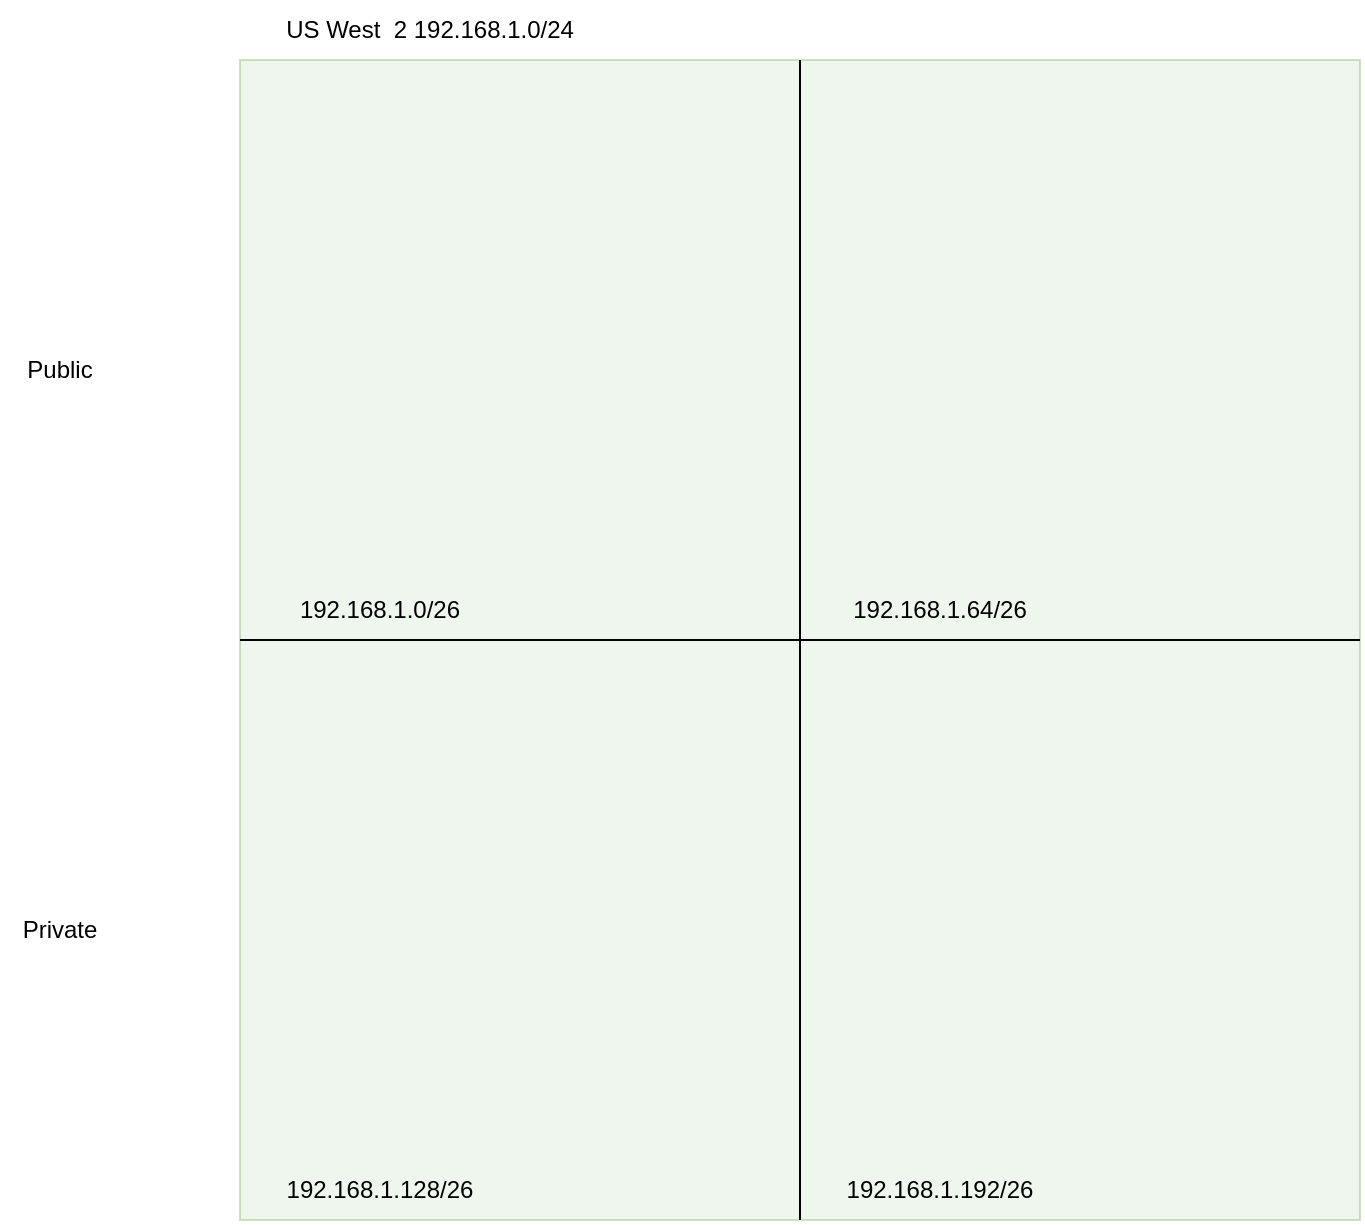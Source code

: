 <mxfile version="15.6.8" type="github">
  <diagram id="w_ZyzO9597G_cVP9t28d" name="Page-1">
    <mxGraphModel dx="1422" dy="794" grid="1" gridSize="10" guides="1" tooltips="1" connect="1" arrows="1" fold="1" page="1" pageScale="1" pageWidth="850" pageHeight="1100" math="0" shadow="0">
      <root>
        <mxCell id="0" />
        <mxCell id="1" parent="0" />
        <mxCell id="sxa_kHmhTXQnoS3YHy6c-1" value="" style="rounded=0;whiteSpace=wrap;html=1;fillColor=#d5e8d4;strokeColor=#82b366;opacity=40;" vertex="1" parent="1">
          <mxGeometry x="150" y="250" width="560" height="580" as="geometry" />
        </mxCell>
        <mxCell id="sxa_kHmhTXQnoS3YHy6c-2" value="" style="endArrow=none;html=1;rounded=0;entryX=0.5;entryY=0;entryDx=0;entryDy=0;exitX=0.5;exitY=1;exitDx=0;exitDy=0;" edge="1" parent="1" source="sxa_kHmhTXQnoS3YHy6c-1" target="sxa_kHmhTXQnoS3YHy6c-1">
          <mxGeometry width="50" height="50" relative="1" as="geometry">
            <mxPoint x="400" y="540" as="sourcePoint" />
            <mxPoint x="450" y="490" as="targetPoint" />
          </mxGeometry>
        </mxCell>
        <mxCell id="sxa_kHmhTXQnoS3YHy6c-3" value="" style="endArrow=none;html=1;rounded=0;exitX=0;exitY=0.5;exitDx=0;exitDy=0;entryX=1;entryY=0.5;entryDx=0;entryDy=0;" edge="1" parent="1" source="sxa_kHmhTXQnoS3YHy6c-1" target="sxa_kHmhTXQnoS3YHy6c-1">
          <mxGeometry width="50" height="50" relative="1" as="geometry">
            <mxPoint x="400" y="540" as="sourcePoint" />
            <mxPoint x="450" y="490" as="targetPoint" />
          </mxGeometry>
        </mxCell>
        <mxCell id="sxa_kHmhTXQnoS3YHy6c-5" value="Public" style="text;html=1;strokeColor=none;fillColor=none;align=center;verticalAlign=middle;whiteSpace=wrap;rounded=0;opacity=50;" vertex="1" parent="1">
          <mxGeometry x="30" y="390" width="60" height="30" as="geometry" />
        </mxCell>
        <mxCell id="sxa_kHmhTXQnoS3YHy6c-6" value="Private" style="text;html=1;strokeColor=none;fillColor=none;align=center;verticalAlign=middle;whiteSpace=wrap;rounded=0;opacity=50;" vertex="1" parent="1">
          <mxGeometry x="30" y="670" width="60" height="30" as="geometry" />
        </mxCell>
        <mxCell id="sxa_kHmhTXQnoS3YHy6c-7" value="US West&amp;nbsp; 2 192.168.1.0/24" style="text;html=1;strokeColor=none;fillColor=none;align=center;verticalAlign=middle;whiteSpace=wrap;rounded=0;opacity=50;" vertex="1" parent="1">
          <mxGeometry x="150" y="220" width="190" height="30" as="geometry" />
        </mxCell>
        <mxCell id="sxa_kHmhTXQnoS3YHy6c-8" value="192.168.1.0/26" style="text;html=1;strokeColor=none;fillColor=none;align=center;verticalAlign=middle;whiteSpace=wrap;rounded=0;opacity=50;" vertex="1" parent="1">
          <mxGeometry x="150" y="510" width="140" height="30" as="geometry" />
        </mxCell>
        <mxCell id="sxa_kHmhTXQnoS3YHy6c-9" value="192.168.1.64/26" style="text;html=1;strokeColor=none;fillColor=none;align=center;verticalAlign=middle;whiteSpace=wrap;rounded=0;opacity=50;" vertex="1" parent="1">
          <mxGeometry x="430" y="510" width="140" height="30" as="geometry" />
        </mxCell>
        <mxCell id="sxa_kHmhTXQnoS3YHy6c-10" value="192.168.1.128/26" style="text;html=1;strokeColor=none;fillColor=none;align=center;verticalAlign=middle;whiteSpace=wrap;rounded=0;opacity=50;" vertex="1" parent="1">
          <mxGeometry x="150" y="800" width="140" height="30" as="geometry" />
        </mxCell>
        <mxCell id="sxa_kHmhTXQnoS3YHy6c-11" value="192.168.1.192/26" style="text;html=1;strokeColor=none;fillColor=none;align=center;verticalAlign=middle;whiteSpace=wrap;rounded=0;opacity=50;" vertex="1" parent="1">
          <mxGeometry x="430" y="800" width="140" height="30" as="geometry" />
        </mxCell>
      </root>
    </mxGraphModel>
  </diagram>
</mxfile>
